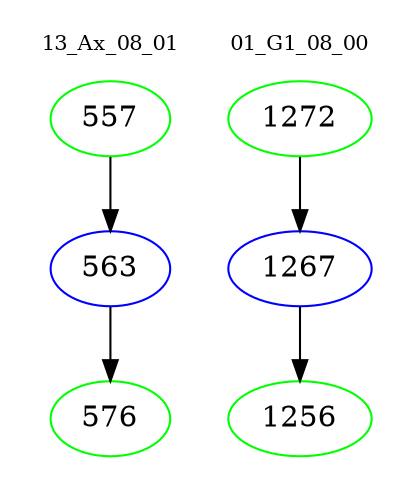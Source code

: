 digraph{
subgraph cluster_0 {
color = white
label = "13_Ax_08_01";
fontsize=10;
T0_557 [label="557", color="green"]
T0_557 -> T0_563 [color="black"]
T0_563 [label="563", color="blue"]
T0_563 -> T0_576 [color="black"]
T0_576 [label="576", color="green"]
}
subgraph cluster_1 {
color = white
label = "01_G1_08_00";
fontsize=10;
T1_1272 [label="1272", color="green"]
T1_1272 -> T1_1267 [color="black"]
T1_1267 [label="1267", color="blue"]
T1_1267 -> T1_1256 [color="black"]
T1_1256 [label="1256", color="green"]
}
}
